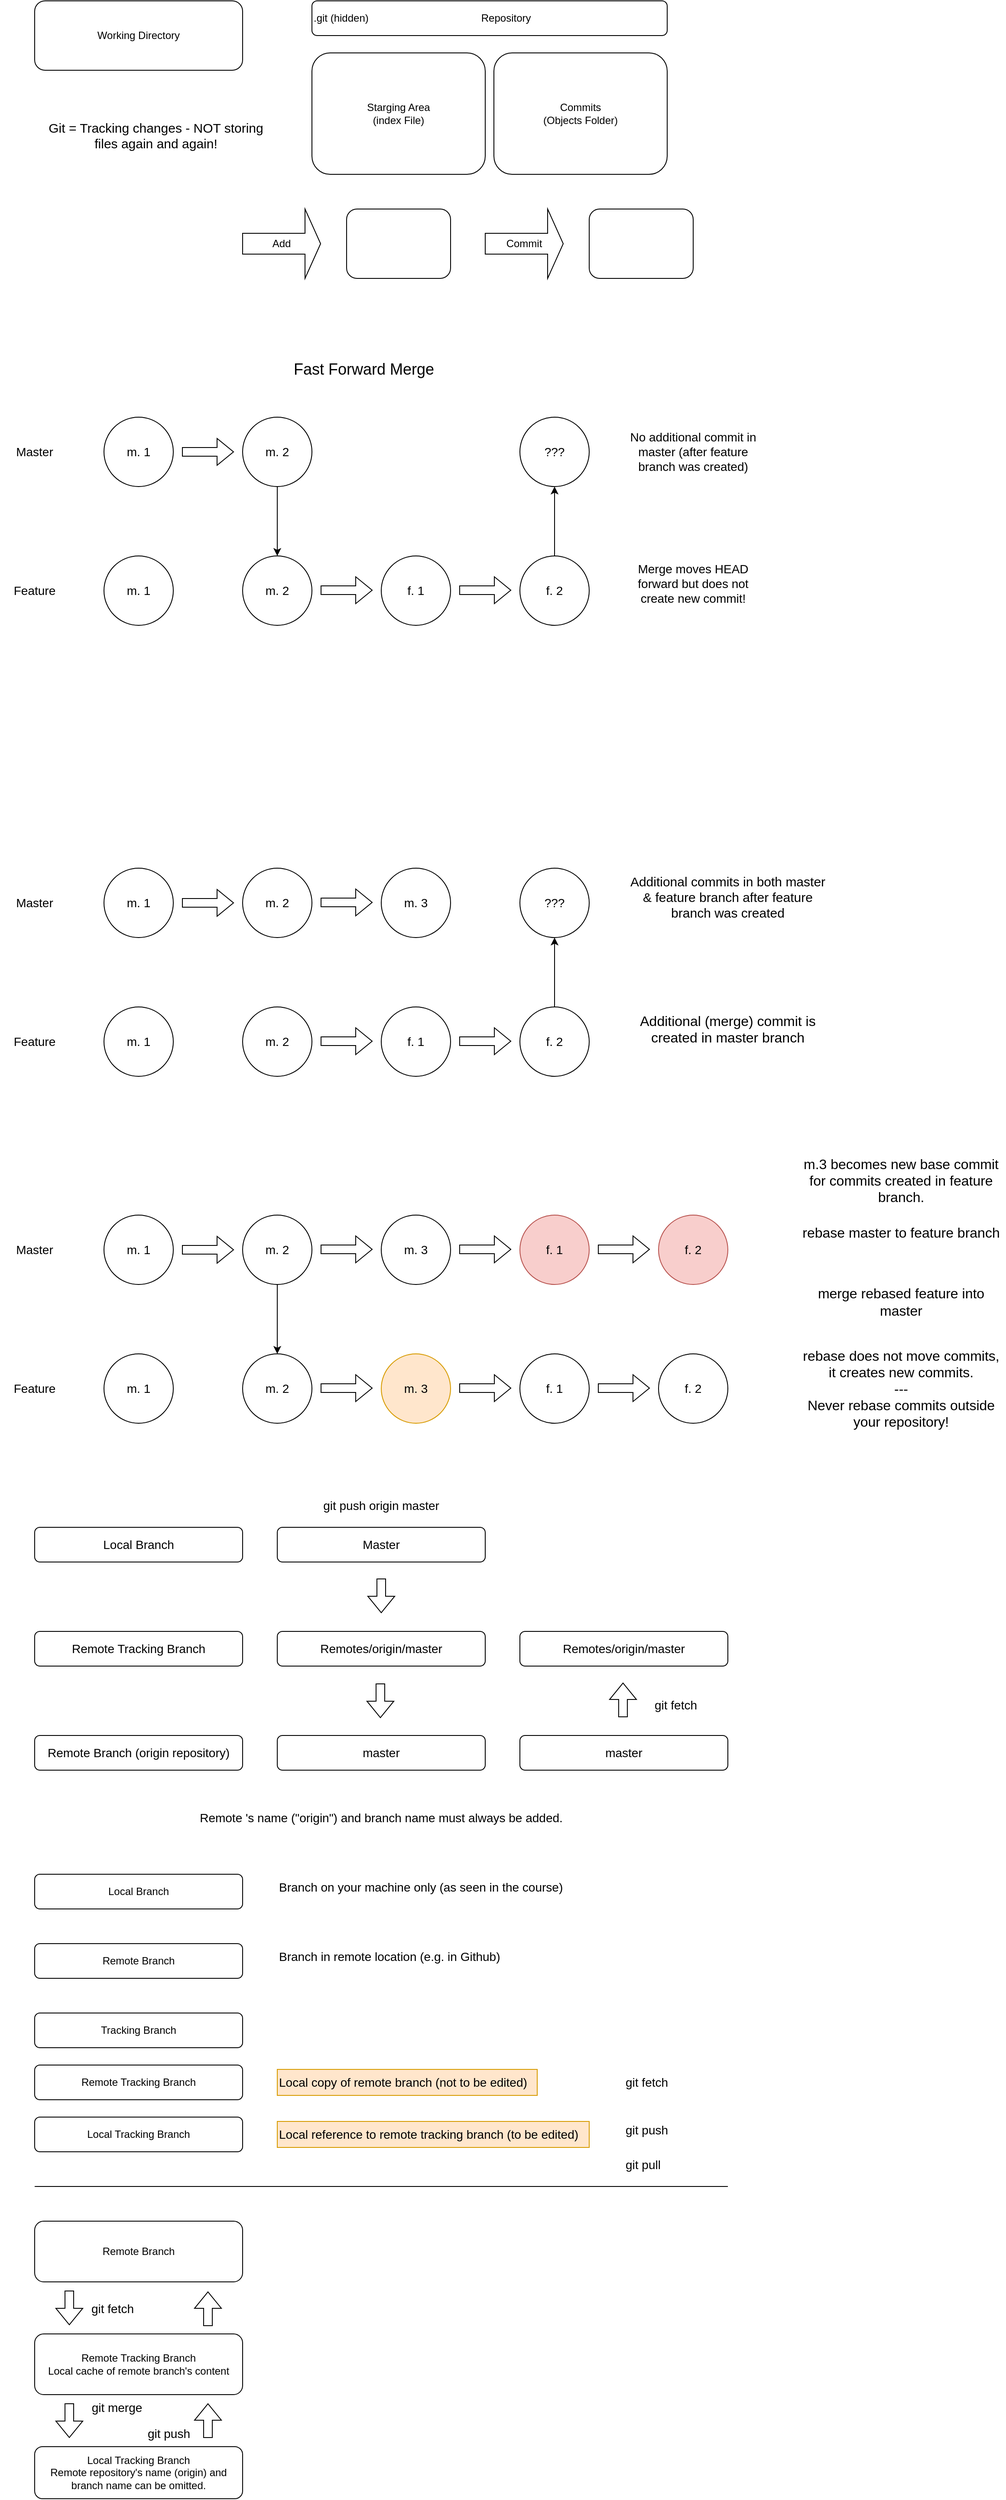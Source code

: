 <mxfile version="27.1.5">
  <diagram name="Page-1" id="PkKd_JiGjUPgfaHdr4iB">
    <mxGraphModel dx="1042" dy="563" grid="1" gridSize="10" guides="1" tooltips="1" connect="1" arrows="1" fold="1" page="1" pageScale="1" pageWidth="850" pageHeight="1100" math="0" shadow="0">
      <root>
        <mxCell id="0" />
        <mxCell id="1" parent="0" />
        <mxCell id="DVuYbELzHZqkL_Al9vvK-1" value="Working Directory" style="rounded=1;whiteSpace=wrap;html=1;" parent="1" vertex="1">
          <mxGeometry x="40" y="40" width="240" height="80" as="geometry" />
        </mxCell>
        <mxCell id="DVuYbELzHZqkL_Al9vvK-2" value="&lt;div align=&quot;left&quot;&gt;.git (hidden)&amp;nbsp;&amp;nbsp;&amp;nbsp;&amp;nbsp;&amp;nbsp;&amp;nbsp;&amp;nbsp;&amp;nbsp;&amp;nbsp;&amp;nbsp;&amp;nbsp;&amp;nbsp;&amp;nbsp;&amp;nbsp;&amp;nbsp;&amp;nbsp;&amp;nbsp;&amp;nbsp;&amp;nbsp;&amp;nbsp;&amp;nbsp;&amp;nbsp;&amp;nbsp;&amp;nbsp;&amp;nbsp;&amp;nbsp;&amp;nbsp;&amp;nbsp;&amp;nbsp;&amp;nbsp;&amp;nbsp;&amp;nbsp;&amp;nbsp;&amp;nbsp;&amp;nbsp;&amp;nbsp;&amp;nbsp;&amp;nbsp; Repository&lt;br&gt;&lt;/div&gt;" style="rounded=1;whiteSpace=wrap;html=1;align=left;" parent="1" vertex="1">
          <mxGeometry x="360" y="40" width="410" height="40" as="geometry" />
        </mxCell>
        <mxCell id="DVuYbELzHZqkL_Al9vvK-3" value="Starging Area&lt;br&gt;(index File)" style="rounded=1;whiteSpace=wrap;html=1;" parent="1" vertex="1">
          <mxGeometry x="360" y="100" width="200" height="140" as="geometry" />
        </mxCell>
        <mxCell id="DVuYbELzHZqkL_Al9vvK-4" value="Commits&lt;br&gt;(Objects Folder)" style="rounded=1;whiteSpace=wrap;html=1;" parent="1" vertex="1">
          <mxGeometry x="570" y="100" width="200" height="140" as="geometry" />
        </mxCell>
        <mxCell id="DVuYbELzHZqkL_Al9vvK-7" value="Add" style="shape=singleArrow;whiteSpace=wrap;html=1;" parent="1" vertex="1">
          <mxGeometry x="280" y="280" width="90" height="80" as="geometry" />
        </mxCell>
        <mxCell id="DVuYbELzHZqkL_Al9vvK-8" value="" style="rounded=1;whiteSpace=wrap;html=1;" parent="1" vertex="1">
          <mxGeometry x="400" y="280" width="120" height="80" as="geometry" />
        </mxCell>
        <mxCell id="DVuYbELzHZqkL_Al9vvK-9" value="Commit" style="shape=singleArrow;whiteSpace=wrap;html=1;" parent="1" vertex="1">
          <mxGeometry x="560" y="280" width="90" height="80" as="geometry" />
        </mxCell>
        <mxCell id="DVuYbELzHZqkL_Al9vvK-10" value="" style="rounded=1;whiteSpace=wrap;html=1;" parent="1" vertex="1">
          <mxGeometry x="680" y="280" width="120" height="80" as="geometry" />
        </mxCell>
        <mxCell id="DVuYbELzHZqkL_Al9vvK-11" value="&lt;font style=&quot;font-size: 15px;&quot;&gt;Git = Tracking changes - NOT storing files again and again!&lt;/font&gt;" style="text;html=1;align=center;verticalAlign=middle;whiteSpace=wrap;rounded=0;" parent="1" vertex="1">
          <mxGeometry x="40" y="160" width="280" height="70" as="geometry" />
        </mxCell>
        <mxCell id="inyvIdADmEni137RxyFw-1" value="Master" style="text;html=1;align=center;verticalAlign=middle;whiteSpace=wrap;rounded=0;fontSize=14;" parent="1" vertex="1">
          <mxGeometry y="540" width="80" height="40" as="geometry" />
        </mxCell>
        <mxCell id="inyvIdADmEni137RxyFw-2" value="&lt;font&gt;m. 1&lt;/font&gt;" style="ellipse;whiteSpace=wrap;html=1;aspect=fixed;fontSize=14;" parent="1" vertex="1">
          <mxGeometry x="120" y="520" width="80" height="80" as="geometry" />
        </mxCell>
        <mxCell id="inyvIdADmEni137RxyFw-3" value="&lt;font&gt;m. 2&lt;br&gt;&lt;/font&gt;" style="ellipse;whiteSpace=wrap;html=1;aspect=fixed;fontSize=14;" parent="1" vertex="1">
          <mxGeometry x="280" y="520" width="80" height="80" as="geometry" />
        </mxCell>
        <mxCell id="inyvIdADmEni137RxyFw-4" value="" style="shape=flexArrow;endArrow=classic;html=1;rounded=0;" parent="1" edge="1">
          <mxGeometry width="50" height="50" relative="1" as="geometry">
            <mxPoint x="210" y="560" as="sourcePoint" />
            <mxPoint x="270" y="560" as="targetPoint" />
          </mxGeometry>
        </mxCell>
        <mxCell id="inyvIdADmEni137RxyFw-5" value="Feature" style="text;html=1;align=center;verticalAlign=middle;whiteSpace=wrap;rounded=0;fontSize=14;" parent="1" vertex="1">
          <mxGeometry y="700" width="80" height="40" as="geometry" />
        </mxCell>
        <mxCell id="inyvIdADmEni137RxyFw-6" value="&lt;font&gt;m. 1&lt;/font&gt;" style="ellipse;whiteSpace=wrap;html=1;aspect=fixed;fontSize=14;" parent="1" vertex="1">
          <mxGeometry x="120" y="680" width="80" height="80" as="geometry" />
        </mxCell>
        <mxCell id="inyvIdADmEni137RxyFw-7" value="&lt;font&gt;m. 2&lt;br&gt;&lt;/font&gt;" style="ellipse;whiteSpace=wrap;html=1;aspect=fixed;fontSize=14;" parent="1" vertex="1">
          <mxGeometry x="280" y="680" width="80" height="80" as="geometry" />
        </mxCell>
        <mxCell id="inyvIdADmEni137RxyFw-8" value="" style="endArrow=classic;html=1;rounded=0;entryX=0.5;entryY=0;entryDx=0;entryDy=0;exitX=0.5;exitY=1;exitDx=0;exitDy=0;" parent="1" source="inyvIdADmEni137RxyFw-3" target="inyvIdADmEni137RxyFw-7" edge="1">
          <mxGeometry width="50" height="50" relative="1" as="geometry">
            <mxPoint x="320" y="610" as="sourcePoint" />
            <mxPoint x="370" y="560" as="targetPoint" />
          </mxGeometry>
        </mxCell>
        <mxCell id="inyvIdADmEni137RxyFw-9" value="&lt;font&gt;f. 1&lt;/font&gt;" style="ellipse;whiteSpace=wrap;html=1;aspect=fixed;fontSize=14;" parent="1" vertex="1">
          <mxGeometry x="440" y="680" width="80" height="80" as="geometry" />
        </mxCell>
        <mxCell id="inyvIdADmEni137RxyFw-10" value="&lt;font&gt;f. 2&lt;br&gt;&lt;/font&gt;" style="ellipse;whiteSpace=wrap;html=1;aspect=fixed;fontSize=14;" parent="1" vertex="1">
          <mxGeometry x="600" y="680" width="80" height="80" as="geometry" />
        </mxCell>
        <mxCell id="inyvIdADmEni137RxyFw-12" value="" style="shape=flexArrow;endArrow=classic;html=1;rounded=0;" parent="1" edge="1">
          <mxGeometry width="50" height="50" relative="1" as="geometry">
            <mxPoint x="370" y="719.5" as="sourcePoint" />
            <mxPoint x="430" y="719.5" as="targetPoint" />
          </mxGeometry>
        </mxCell>
        <mxCell id="inyvIdADmEni137RxyFw-13" value="" style="shape=flexArrow;endArrow=classic;html=1;rounded=0;" parent="1" edge="1">
          <mxGeometry width="50" height="50" relative="1" as="geometry">
            <mxPoint x="530" y="719.5" as="sourcePoint" />
            <mxPoint x="590" y="719.5" as="targetPoint" />
          </mxGeometry>
        </mxCell>
        <mxCell id="inyvIdADmEni137RxyFw-14" value="???" style="ellipse;whiteSpace=wrap;html=1;aspect=fixed;fontSize=14;" parent="1" vertex="1">
          <mxGeometry x="600" y="520" width="80" height="80" as="geometry" />
        </mxCell>
        <mxCell id="inyvIdADmEni137RxyFw-15" value="No additional commit in master (after feature branch was created)" style="text;html=1;align=center;verticalAlign=middle;whiteSpace=wrap;rounded=0;fontSize=14;" parent="1" vertex="1">
          <mxGeometry x="720" y="520" width="160" height="80" as="geometry" />
        </mxCell>
        <mxCell id="inyvIdADmEni137RxyFw-16" value="" style="endArrow=classic;html=1;rounded=0;entryX=0.5;entryY=1;entryDx=0;entryDy=0;" parent="1" target="inyvIdADmEni137RxyFw-14" edge="1">
          <mxGeometry width="50" height="50" relative="1" as="geometry">
            <mxPoint x="640" y="680" as="sourcePoint" />
            <mxPoint x="690" y="630" as="targetPoint" />
          </mxGeometry>
        </mxCell>
        <mxCell id="inyvIdADmEni137RxyFw-17" value="Merge moves HEAD forward but does not create new commit!" style="text;whiteSpace=wrap;align=center;fontSize=14;" parent="1" vertex="1">
          <mxGeometry x="720" y="680" width="160" height="80" as="geometry" />
        </mxCell>
        <mxCell id="inyvIdADmEni137RxyFw-18" value="&lt;font style=&quot;font-size: 18px;&quot;&gt;Fast Forward Merge&lt;/font&gt;" style="text;html=1;align=center;verticalAlign=middle;whiteSpace=wrap;rounded=0;" parent="1" vertex="1">
          <mxGeometry x="320" y="450" width="200" height="30" as="geometry" />
        </mxCell>
        <mxCell id="inyvIdADmEni137RxyFw-19" value="Master" style="text;html=1;align=center;verticalAlign=middle;whiteSpace=wrap;rounded=0;fontSize=14;" parent="1" vertex="1">
          <mxGeometry y="1060" width="80" height="40" as="geometry" />
        </mxCell>
        <mxCell id="inyvIdADmEni137RxyFw-20" value="&lt;font&gt;m. 1&lt;/font&gt;" style="ellipse;whiteSpace=wrap;html=1;aspect=fixed;fontSize=14;" parent="1" vertex="1">
          <mxGeometry x="120" y="1040" width="80" height="80" as="geometry" />
        </mxCell>
        <mxCell id="inyvIdADmEni137RxyFw-21" value="&lt;font&gt;m. 2&lt;br&gt;&lt;/font&gt;" style="ellipse;whiteSpace=wrap;html=1;aspect=fixed;fontSize=14;" parent="1" vertex="1">
          <mxGeometry x="280" y="1040" width="80" height="80" as="geometry" />
        </mxCell>
        <mxCell id="inyvIdADmEni137RxyFw-22" value="" style="shape=flexArrow;endArrow=classic;html=1;rounded=0;" parent="1" edge="1">
          <mxGeometry width="50" height="50" relative="1" as="geometry">
            <mxPoint x="210" y="1080" as="sourcePoint" />
            <mxPoint x="270" y="1080" as="targetPoint" />
          </mxGeometry>
        </mxCell>
        <mxCell id="inyvIdADmEni137RxyFw-23" value="Feature" style="text;html=1;align=center;verticalAlign=middle;whiteSpace=wrap;rounded=0;fontSize=14;" parent="1" vertex="1">
          <mxGeometry y="1220" width="80" height="40" as="geometry" />
        </mxCell>
        <mxCell id="inyvIdADmEni137RxyFw-24" value="&lt;font&gt;m. 1&lt;/font&gt;" style="ellipse;whiteSpace=wrap;html=1;aspect=fixed;fontSize=14;" parent="1" vertex="1">
          <mxGeometry x="120" y="1200" width="80" height="80" as="geometry" />
        </mxCell>
        <mxCell id="inyvIdADmEni137RxyFw-25" value="&lt;font&gt;m. 2&lt;br&gt;&lt;/font&gt;" style="ellipse;whiteSpace=wrap;html=1;aspect=fixed;fontSize=14;" parent="1" vertex="1">
          <mxGeometry x="280" y="1200" width="80" height="80" as="geometry" />
        </mxCell>
        <mxCell id="inyvIdADmEni137RxyFw-26" value="&lt;font&gt;f. 1&lt;/font&gt;" style="ellipse;whiteSpace=wrap;html=1;aspect=fixed;fontSize=14;" parent="1" vertex="1">
          <mxGeometry x="440" y="1200" width="80" height="80" as="geometry" />
        </mxCell>
        <mxCell id="inyvIdADmEni137RxyFw-27" value="&lt;font&gt;f. 2&lt;br&gt;&lt;/font&gt;" style="ellipse;whiteSpace=wrap;html=1;aspect=fixed;fontSize=14;" parent="1" vertex="1">
          <mxGeometry x="600" y="1200" width="80" height="80" as="geometry" />
        </mxCell>
        <mxCell id="inyvIdADmEni137RxyFw-28" value="" style="shape=flexArrow;endArrow=classic;html=1;rounded=0;" parent="1" edge="1">
          <mxGeometry width="50" height="50" relative="1" as="geometry">
            <mxPoint x="370" y="1239.5" as="sourcePoint" />
            <mxPoint x="430" y="1239.5" as="targetPoint" />
          </mxGeometry>
        </mxCell>
        <mxCell id="inyvIdADmEni137RxyFw-29" value="&lt;font&gt;m. 3&lt;br&gt;&lt;/font&gt;" style="ellipse;whiteSpace=wrap;html=1;aspect=fixed;fontSize=14;" parent="1" vertex="1">
          <mxGeometry x="440" y="1040" width="80" height="80" as="geometry" />
        </mxCell>
        <mxCell id="inyvIdADmEni137RxyFw-30" value="" style="shape=flexArrow;endArrow=classic;html=1;rounded=0;" parent="1" edge="1">
          <mxGeometry width="50" height="50" relative="1" as="geometry">
            <mxPoint x="370" y="1079.5" as="sourcePoint" />
            <mxPoint x="430" y="1079.5" as="targetPoint" />
          </mxGeometry>
        </mxCell>
        <mxCell id="inyvIdADmEni137RxyFw-31" value="" style="shape=flexArrow;endArrow=classic;html=1;rounded=0;" parent="1" edge="1">
          <mxGeometry width="50" height="50" relative="1" as="geometry">
            <mxPoint x="530" y="1239.5" as="sourcePoint" />
            <mxPoint x="590" y="1239.5" as="targetPoint" />
          </mxGeometry>
        </mxCell>
        <mxCell id="inyvIdADmEni137RxyFw-32" value="???" style="ellipse;whiteSpace=wrap;html=1;aspect=fixed;fontSize=14;" parent="1" vertex="1">
          <mxGeometry x="600" y="1040" width="80" height="80" as="geometry" />
        </mxCell>
        <mxCell id="inyvIdADmEni137RxyFw-33" value="" style="endArrow=classic;html=1;rounded=0;entryX=0.5;entryY=1;entryDx=0;entryDy=0;" parent="1" target="inyvIdADmEni137RxyFw-32" edge="1">
          <mxGeometry width="50" height="50" relative="1" as="geometry">
            <mxPoint x="640" y="1200" as="sourcePoint" />
            <mxPoint x="690" y="1150" as="targetPoint" />
          </mxGeometry>
        </mxCell>
        <mxCell id="inyvIdADmEni137RxyFw-34" value="Additional commits in both master &amp; feature branch after feature branch was created" style="text;whiteSpace=wrap;align=center;fontSize=15;" parent="1" vertex="1">
          <mxGeometry x="720" y="1040" width="240" height="80" as="geometry" />
        </mxCell>
        <mxCell id="inyvIdADmEni137RxyFw-35" value="Additional (merge) commit is created in master branch" style="text;whiteSpace=wrap;align=center;fontSize=16;" parent="1" vertex="1">
          <mxGeometry x="720" y="1200" width="240" height="80" as="geometry" />
        </mxCell>
        <mxCell id="1Ky3Qcy9TLfeJBqsWoGZ-1" value="Master" style="text;html=1;align=center;verticalAlign=middle;whiteSpace=wrap;rounded=0;fontSize=14;" parent="1" vertex="1">
          <mxGeometry y="1460" width="80" height="40" as="geometry" />
        </mxCell>
        <mxCell id="1Ky3Qcy9TLfeJBqsWoGZ-2" value="&lt;font&gt;m. 1&lt;/font&gt;" style="ellipse;whiteSpace=wrap;html=1;aspect=fixed;fontSize=14;" parent="1" vertex="1">
          <mxGeometry x="120" y="1440" width="80" height="80" as="geometry" />
        </mxCell>
        <mxCell id="1Ky3Qcy9TLfeJBqsWoGZ-3" value="&lt;font&gt;m. 2&lt;br&gt;&lt;/font&gt;" style="ellipse;whiteSpace=wrap;html=1;aspect=fixed;fontSize=14;" parent="1" vertex="1">
          <mxGeometry x="280" y="1440" width="80" height="80" as="geometry" />
        </mxCell>
        <mxCell id="1Ky3Qcy9TLfeJBqsWoGZ-4" value="" style="shape=flexArrow;endArrow=classic;html=1;rounded=0;" parent="1" edge="1">
          <mxGeometry width="50" height="50" relative="1" as="geometry">
            <mxPoint x="210" y="1480" as="sourcePoint" />
            <mxPoint x="270" y="1480" as="targetPoint" />
          </mxGeometry>
        </mxCell>
        <mxCell id="1Ky3Qcy9TLfeJBqsWoGZ-5" value="&lt;font&gt;m. 3&lt;br&gt;&lt;/font&gt;" style="ellipse;whiteSpace=wrap;html=1;aspect=fixed;fontSize=14;" parent="1" vertex="1">
          <mxGeometry x="440" y="1440" width="80" height="80" as="geometry" />
        </mxCell>
        <mxCell id="1Ky3Qcy9TLfeJBqsWoGZ-6" value="" style="shape=flexArrow;endArrow=classic;html=1;rounded=0;" parent="1" edge="1">
          <mxGeometry width="50" height="50" relative="1" as="geometry">
            <mxPoint x="370" y="1479.5" as="sourcePoint" />
            <mxPoint x="430" y="1479.5" as="targetPoint" />
          </mxGeometry>
        </mxCell>
        <mxCell id="1Ky3Qcy9TLfeJBqsWoGZ-7" value="Feature" style="text;html=1;align=center;verticalAlign=middle;whiteSpace=wrap;rounded=0;fontSize=14;" parent="1" vertex="1">
          <mxGeometry y="1620" width="80" height="40" as="geometry" />
        </mxCell>
        <mxCell id="1Ky3Qcy9TLfeJBqsWoGZ-8" value="&lt;font&gt;m. 1&lt;/font&gt;" style="ellipse;whiteSpace=wrap;html=1;aspect=fixed;fontSize=14;" parent="1" vertex="1">
          <mxGeometry x="120" y="1600" width="80" height="80" as="geometry" />
        </mxCell>
        <mxCell id="1Ky3Qcy9TLfeJBqsWoGZ-9" value="&lt;font&gt;m. 2&lt;br&gt;&lt;/font&gt;" style="ellipse;whiteSpace=wrap;html=1;aspect=fixed;fontSize=14;" parent="1" vertex="1">
          <mxGeometry x="280" y="1600" width="80" height="80" as="geometry" />
        </mxCell>
        <mxCell id="1Ky3Qcy9TLfeJBqsWoGZ-11" value="" style="shape=flexArrow;endArrow=classic;html=1;rounded=0;" parent="1" edge="1">
          <mxGeometry width="50" height="50" relative="1" as="geometry">
            <mxPoint x="370" y="1639.5" as="sourcePoint" />
            <mxPoint x="430" y="1639.5" as="targetPoint" />
          </mxGeometry>
        </mxCell>
        <mxCell id="1Ky3Qcy9TLfeJBqsWoGZ-14" value="&lt;font&gt;m. 3&lt;br&gt;&lt;/font&gt;" style="ellipse;whiteSpace=wrap;html=1;aspect=fixed;fontSize=14;fillColor=#ffe6cc;strokeColor=#d79b00;" parent="1" vertex="1">
          <mxGeometry x="440" y="1600" width="80" height="80" as="geometry" />
        </mxCell>
        <mxCell id="1Ky3Qcy9TLfeJBqsWoGZ-15" value="" style="endArrow=classic;html=1;rounded=0;" parent="1" target="1Ky3Qcy9TLfeJBqsWoGZ-9" edge="1">
          <mxGeometry width="50" height="50" relative="1" as="geometry">
            <mxPoint x="320" y="1520" as="sourcePoint" />
            <mxPoint x="370" y="1470" as="targetPoint" />
          </mxGeometry>
        </mxCell>
        <mxCell id="1Ky3Qcy9TLfeJBqsWoGZ-20" value="&lt;font&gt;f. 1&lt;/font&gt;" style="ellipse;whiteSpace=wrap;html=1;aspect=fixed;fontSize=14;" parent="1" vertex="1">
          <mxGeometry x="600" y="1600" width="80" height="80" as="geometry" />
        </mxCell>
        <mxCell id="1Ky3Qcy9TLfeJBqsWoGZ-21" value="&lt;font&gt;f. 2&lt;br&gt;&lt;/font&gt;" style="ellipse;whiteSpace=wrap;html=1;aspect=fixed;fontSize=14;" parent="1" vertex="1">
          <mxGeometry x="760" y="1600" width="80" height="80" as="geometry" />
        </mxCell>
        <mxCell id="1Ky3Qcy9TLfeJBqsWoGZ-22" value="" style="shape=flexArrow;endArrow=classic;html=1;rounded=0;" parent="1" edge="1">
          <mxGeometry width="50" height="50" relative="1" as="geometry">
            <mxPoint x="530" y="1639.5" as="sourcePoint" />
            <mxPoint x="590" y="1639.5" as="targetPoint" />
          </mxGeometry>
        </mxCell>
        <mxCell id="1Ky3Qcy9TLfeJBqsWoGZ-23" value="" style="shape=flexArrow;endArrow=classic;html=1;rounded=0;" parent="1" edge="1">
          <mxGeometry width="50" height="50" relative="1" as="geometry">
            <mxPoint x="690" y="1639.5" as="sourcePoint" />
            <mxPoint x="750" y="1639.5" as="targetPoint" />
          </mxGeometry>
        </mxCell>
        <mxCell id="1Ky3Qcy9TLfeJBqsWoGZ-24" value="&lt;font&gt;f. 1&lt;/font&gt;" style="ellipse;whiteSpace=wrap;html=1;aspect=fixed;fontSize=14;fillColor=#f8cecc;strokeColor=#b85450;" parent="1" vertex="1">
          <mxGeometry x="600" y="1440" width="80" height="80" as="geometry" />
        </mxCell>
        <mxCell id="1Ky3Qcy9TLfeJBqsWoGZ-25" value="&lt;font&gt;f. 2&lt;br&gt;&lt;/font&gt;" style="ellipse;whiteSpace=wrap;html=1;aspect=fixed;fontSize=14;fillColor=#f8cecc;strokeColor=#b85450;" parent="1" vertex="1">
          <mxGeometry x="760" y="1440" width="80" height="80" as="geometry" />
        </mxCell>
        <mxCell id="1Ky3Qcy9TLfeJBqsWoGZ-26" value="" style="shape=flexArrow;endArrow=classic;html=1;rounded=0;" parent="1" edge="1">
          <mxGeometry width="50" height="50" relative="1" as="geometry">
            <mxPoint x="530" y="1479.5" as="sourcePoint" />
            <mxPoint x="590" y="1479.5" as="targetPoint" />
          </mxGeometry>
        </mxCell>
        <mxCell id="1Ky3Qcy9TLfeJBqsWoGZ-27" value="" style="shape=flexArrow;endArrow=classic;html=1;rounded=0;" parent="1" edge="1">
          <mxGeometry width="50" height="50" relative="1" as="geometry">
            <mxPoint x="690" y="1479.5" as="sourcePoint" />
            <mxPoint x="750" y="1479.5" as="targetPoint" />
          </mxGeometry>
        </mxCell>
        <mxCell id="1Ky3Qcy9TLfeJBqsWoGZ-28" value="m.3 becomes new base commit for commits created in feature branch." style="text;html=1;align=center;verticalAlign=middle;whiteSpace=wrap;rounded=0;fontSize=16;" parent="1" vertex="1">
          <mxGeometry x="920" y="1360" width="240" height="80" as="geometry" />
        </mxCell>
        <mxCell id="1Ky3Qcy9TLfeJBqsWoGZ-29" value="rebase master to feature branch" style="text;html=1;align=center;verticalAlign=middle;whiteSpace=wrap;rounded=0;fontSize=16;" parent="1" vertex="1">
          <mxGeometry x="920" y="1440" width="240" height="40" as="geometry" />
        </mxCell>
        <mxCell id="1Ky3Qcy9TLfeJBqsWoGZ-30" value="merge rebased feature into master" style="text;html=1;align=center;verticalAlign=middle;whiteSpace=wrap;rounded=0;fontSize=16;" parent="1" vertex="1">
          <mxGeometry x="920" y="1520" width="240" height="40" as="geometry" />
        </mxCell>
        <mxCell id="1Ky3Qcy9TLfeJBqsWoGZ-31" value="&lt;div&gt;rebase does not move commits, it creates new commits.&lt;/div&gt;&lt;div&gt;---&lt;/div&gt;&lt;div&gt;Never rebase commits outside your repository!&lt;br&gt;&lt;/div&gt;" style="text;html=1;align=center;verticalAlign=middle;whiteSpace=wrap;rounded=0;fontSize=16;" parent="1" vertex="1">
          <mxGeometry x="920" y="1600" width="240" height="80" as="geometry" />
        </mxCell>
        <mxCell id="pKciE0PQjw8IJ3S3WyIL-1" value="Local Branch" style="rounded=1;whiteSpace=wrap;html=1;fontSize=14;" vertex="1" parent="1">
          <mxGeometry x="40" y="1800" width="240" height="40" as="geometry" />
        </mxCell>
        <mxCell id="pKciE0PQjw8IJ3S3WyIL-2" value="Master" style="rounded=1;whiteSpace=wrap;html=1;fontSize=14;" vertex="1" parent="1">
          <mxGeometry x="320" y="1800" width="240" height="40" as="geometry" />
        </mxCell>
        <mxCell id="pKciE0PQjw8IJ3S3WyIL-3" value="git push origin master" style="text;html=1;align=center;verticalAlign=middle;whiteSpace=wrap;rounded=0;fontSize=14;" vertex="1" parent="1">
          <mxGeometry x="320" y="1760" width="240" height="30" as="geometry" />
        </mxCell>
        <mxCell id="pKciE0PQjw8IJ3S3WyIL-4" value="Remote Tracking Branch" style="rounded=1;whiteSpace=wrap;html=1;fontSize=14;" vertex="1" parent="1">
          <mxGeometry x="40" y="1920" width="240" height="40" as="geometry" />
        </mxCell>
        <mxCell id="pKciE0PQjw8IJ3S3WyIL-5" value="Remotes/origin/master" style="rounded=1;whiteSpace=wrap;html=1;fontSize=14;" vertex="1" parent="1">
          <mxGeometry x="320" y="1920" width="240" height="40" as="geometry" />
        </mxCell>
        <mxCell id="pKciE0PQjw8IJ3S3WyIL-6" value="Remote Branch (origin repository)" style="rounded=1;whiteSpace=wrap;html=1;fontSize=14;" vertex="1" parent="1">
          <mxGeometry x="40" y="2040" width="240" height="40" as="geometry" />
        </mxCell>
        <mxCell id="pKciE0PQjw8IJ3S3WyIL-7" value="master" style="rounded=1;whiteSpace=wrap;html=1;fontSize=14;" vertex="1" parent="1">
          <mxGeometry x="320" y="2040" width="240" height="40" as="geometry" />
        </mxCell>
        <mxCell id="pKciE0PQjw8IJ3S3WyIL-8" value="" style="shape=flexArrow;endArrow=classic;html=1;rounded=0;" edge="1" parent="1">
          <mxGeometry width="50" height="50" relative="1" as="geometry">
            <mxPoint x="440" y="1859" as="sourcePoint" />
            <mxPoint x="440" y="1899" as="targetPoint" />
          </mxGeometry>
        </mxCell>
        <mxCell id="pKciE0PQjw8IJ3S3WyIL-9" value="" style="shape=flexArrow;endArrow=classic;html=1;rounded=0;" edge="1" parent="1">
          <mxGeometry width="50" height="50" relative="1" as="geometry">
            <mxPoint x="439" y="1980" as="sourcePoint" />
            <mxPoint x="439" y="2020" as="targetPoint" />
          </mxGeometry>
        </mxCell>
        <mxCell id="pKciE0PQjw8IJ3S3WyIL-10" value="Remotes/origin/master" style="rounded=1;whiteSpace=wrap;html=1;fontSize=14;" vertex="1" parent="1">
          <mxGeometry x="600" y="1920" width="240" height="40" as="geometry" />
        </mxCell>
        <mxCell id="pKciE0PQjw8IJ3S3WyIL-11" value="" style="shape=flexArrow;endArrow=classic;html=1;rounded=0;" edge="1" parent="1">
          <mxGeometry width="50" height="50" relative="1" as="geometry">
            <mxPoint x="719" y="2019" as="sourcePoint" />
            <mxPoint x="719" y="1979" as="targetPoint" />
          </mxGeometry>
        </mxCell>
        <mxCell id="pKciE0PQjw8IJ3S3WyIL-12" value="master" style="rounded=1;whiteSpace=wrap;html=1;fontSize=14;" vertex="1" parent="1">
          <mxGeometry x="600" y="2040" width="240" height="40" as="geometry" />
        </mxCell>
        <mxCell id="pKciE0PQjw8IJ3S3WyIL-13" value="git fetch" style="text;html=1;align=center;verticalAlign=middle;whiteSpace=wrap;rounded=0;fontSize=14;" vertex="1" parent="1">
          <mxGeometry x="750" y="1990" width="60" height="30" as="geometry" />
        </mxCell>
        <mxCell id="pKciE0PQjw8IJ3S3WyIL-14" value="&lt;font style=&quot;font-size: 14px;&quot;&gt;Remote &#39;s name (&quot;origin&quot;) and branch name must always be added.&lt;/font&gt;" style="text;html=1;align=center;verticalAlign=middle;whiteSpace=wrap;rounded=0;" vertex="1" parent="1">
          <mxGeometry x="160" y="2120" width="560" height="30" as="geometry" />
        </mxCell>
        <mxCell id="pKciE0PQjw8IJ3S3WyIL-15" value="Local Branch" style="rounded=1;whiteSpace=wrap;html=1;" vertex="1" parent="1">
          <mxGeometry x="40" y="2200" width="240" height="40" as="geometry" />
        </mxCell>
        <mxCell id="pKciE0PQjw8IJ3S3WyIL-16" value="Branch on your machine only (as seen in the course)" style="text;html=1;align=left;verticalAlign=middle;whiteSpace=wrap;rounded=0;fontSize=14;" vertex="1" parent="1">
          <mxGeometry x="320" y="2200" width="360" height="30" as="geometry" />
        </mxCell>
        <mxCell id="pKciE0PQjw8IJ3S3WyIL-17" value="Remote Branch" style="rounded=1;whiteSpace=wrap;html=1;" vertex="1" parent="1">
          <mxGeometry x="40" y="2280" width="240" height="40" as="geometry" />
        </mxCell>
        <mxCell id="pKciE0PQjw8IJ3S3WyIL-18" value="Branch in remote location (e.g. in Github)" style="text;html=1;align=left;verticalAlign=middle;whiteSpace=wrap;rounded=0;fontSize=14;" vertex="1" parent="1">
          <mxGeometry x="320" y="2280" width="360" height="30" as="geometry" />
        </mxCell>
        <mxCell id="pKciE0PQjw8IJ3S3WyIL-19" value="Tracking Branch" style="rounded=1;whiteSpace=wrap;html=1;" vertex="1" parent="1">
          <mxGeometry x="40" y="2360" width="240" height="40" as="geometry" />
        </mxCell>
        <mxCell id="pKciE0PQjw8IJ3S3WyIL-20" value="Remote Tracking Branch" style="rounded=1;whiteSpace=wrap;html=1;" vertex="1" parent="1">
          <mxGeometry x="40" y="2420" width="240" height="40" as="geometry" />
        </mxCell>
        <mxCell id="pKciE0PQjw8IJ3S3WyIL-21" value="Local Tracking Branch" style="rounded=1;whiteSpace=wrap;html=1;" vertex="1" parent="1">
          <mxGeometry x="40" y="2480" width="240" height="40" as="geometry" />
        </mxCell>
        <mxCell id="pKciE0PQjw8IJ3S3WyIL-22" value="Local copy of remote branch (not to be edited)" style="text;html=1;align=left;verticalAlign=middle;whiteSpace=wrap;rounded=0;fontSize=14;fillColor=#ffe6cc;strokeColor=#d79b00;" vertex="1" parent="1">
          <mxGeometry x="320" y="2425" width="300" height="30" as="geometry" />
        </mxCell>
        <mxCell id="pKciE0PQjw8IJ3S3WyIL-23" value="Local reference to remote tracking branch (to be edited)" style="text;html=1;align=left;verticalAlign=middle;whiteSpace=wrap;rounded=0;fontSize=14;fillColor=#ffe6cc;strokeColor=#d79b00;" vertex="1" parent="1">
          <mxGeometry x="320" y="2485" width="360" height="30" as="geometry" />
        </mxCell>
        <mxCell id="pKciE0PQjw8IJ3S3WyIL-24" value="git fetch" style="text;html=1;align=left;verticalAlign=middle;whiteSpace=wrap;rounded=0;fontSize=14;" vertex="1" parent="1">
          <mxGeometry x="720" y="2425" width="60" height="30" as="geometry" />
        </mxCell>
        <mxCell id="pKciE0PQjw8IJ3S3WyIL-25" value="git push" style="text;html=1;align=left;verticalAlign=middle;whiteSpace=wrap;rounded=0;fontSize=14;" vertex="1" parent="1">
          <mxGeometry x="720" y="2480" width="60" height="30" as="geometry" />
        </mxCell>
        <mxCell id="pKciE0PQjw8IJ3S3WyIL-26" value="git pull" style="text;html=1;align=left;verticalAlign=middle;whiteSpace=wrap;rounded=0;fontSize=14;" vertex="1" parent="1">
          <mxGeometry x="720" y="2520" width="60" height="30" as="geometry" />
        </mxCell>
        <mxCell id="pKciE0PQjw8IJ3S3WyIL-27" value="" style="endArrow=none;html=1;rounded=0;" edge="1" parent="1">
          <mxGeometry width="50" height="50" relative="1" as="geometry">
            <mxPoint x="40" y="2560" as="sourcePoint" />
            <mxPoint x="840" y="2560" as="targetPoint" />
          </mxGeometry>
        </mxCell>
        <mxCell id="pKciE0PQjw8IJ3S3WyIL-28" value="Remote Branch" style="rounded=1;whiteSpace=wrap;html=1;" vertex="1" parent="1">
          <mxGeometry x="40" y="2600" width="240" height="70" as="geometry" />
        </mxCell>
        <mxCell id="pKciE0PQjw8IJ3S3WyIL-29" value="Remote Tracking Branch&lt;br&gt;Local cache of remote branch&#39;s content" style="rounded=1;whiteSpace=wrap;html=1;" vertex="1" parent="1">
          <mxGeometry x="40" y="2730" width="240" height="70" as="geometry" />
        </mxCell>
        <mxCell id="pKciE0PQjw8IJ3S3WyIL-30" value="Local Tracking Branch&lt;br&gt;Remote repository&#39;s name (origin) and branch name can be omitted." style="rounded=1;whiteSpace=wrap;html=1;" vertex="1" parent="1">
          <mxGeometry x="40" y="2860" width="240" height="60" as="geometry" />
        </mxCell>
        <mxCell id="pKciE0PQjw8IJ3S3WyIL-31" value="" style="shape=flexArrow;endArrow=classic;html=1;rounded=0;" edge="1" parent="1">
          <mxGeometry width="50" height="50" relative="1" as="geometry">
            <mxPoint x="80" y="2680" as="sourcePoint" />
            <mxPoint x="80" y="2720" as="targetPoint" />
          </mxGeometry>
        </mxCell>
        <mxCell id="pKciE0PQjw8IJ3S3WyIL-32" value="git fetch" style="text;html=1;align=center;verticalAlign=middle;whiteSpace=wrap;rounded=0;fontSize=14;" vertex="1" parent="1">
          <mxGeometry x="100" y="2686" width="60" height="30" as="geometry" />
        </mxCell>
        <mxCell id="pKciE0PQjw8IJ3S3WyIL-33" value="" style="shape=flexArrow;endArrow=classic;html=1;rounded=0;" edge="1" parent="1">
          <mxGeometry width="50" height="50" relative="1" as="geometry">
            <mxPoint x="240" y="2721" as="sourcePoint" />
            <mxPoint x="240" y="2681" as="targetPoint" />
          </mxGeometry>
        </mxCell>
        <mxCell id="pKciE0PQjw8IJ3S3WyIL-34" value="" style="shape=flexArrow;endArrow=classic;html=1;rounded=0;" edge="1" parent="1">
          <mxGeometry width="50" height="50" relative="1" as="geometry">
            <mxPoint x="80" y="2810" as="sourcePoint" />
            <mxPoint x="80" y="2850" as="targetPoint" />
          </mxGeometry>
        </mxCell>
        <mxCell id="pKciE0PQjw8IJ3S3WyIL-35" value="" style="shape=flexArrow;endArrow=classic;html=1;rounded=0;" edge="1" parent="1">
          <mxGeometry width="50" height="50" relative="1" as="geometry">
            <mxPoint x="240" y="2850" as="sourcePoint" />
            <mxPoint x="240" y="2810" as="targetPoint" />
          </mxGeometry>
        </mxCell>
        <mxCell id="pKciE0PQjw8IJ3S3WyIL-36" value="git merge" style="text;html=1;align=center;verticalAlign=middle;whiteSpace=wrap;rounded=0;fontSize=14;" vertex="1" parent="1">
          <mxGeometry x="100" y="2800" width="70" height="30" as="geometry" />
        </mxCell>
        <mxCell id="pKciE0PQjw8IJ3S3WyIL-37" value="git push" style="text;html=1;align=center;verticalAlign=middle;whiteSpace=wrap;rounded=0;fontSize=14;" vertex="1" parent="1">
          <mxGeometry x="160" y="2830" width="70" height="30" as="geometry" />
        </mxCell>
      </root>
    </mxGraphModel>
  </diagram>
</mxfile>

